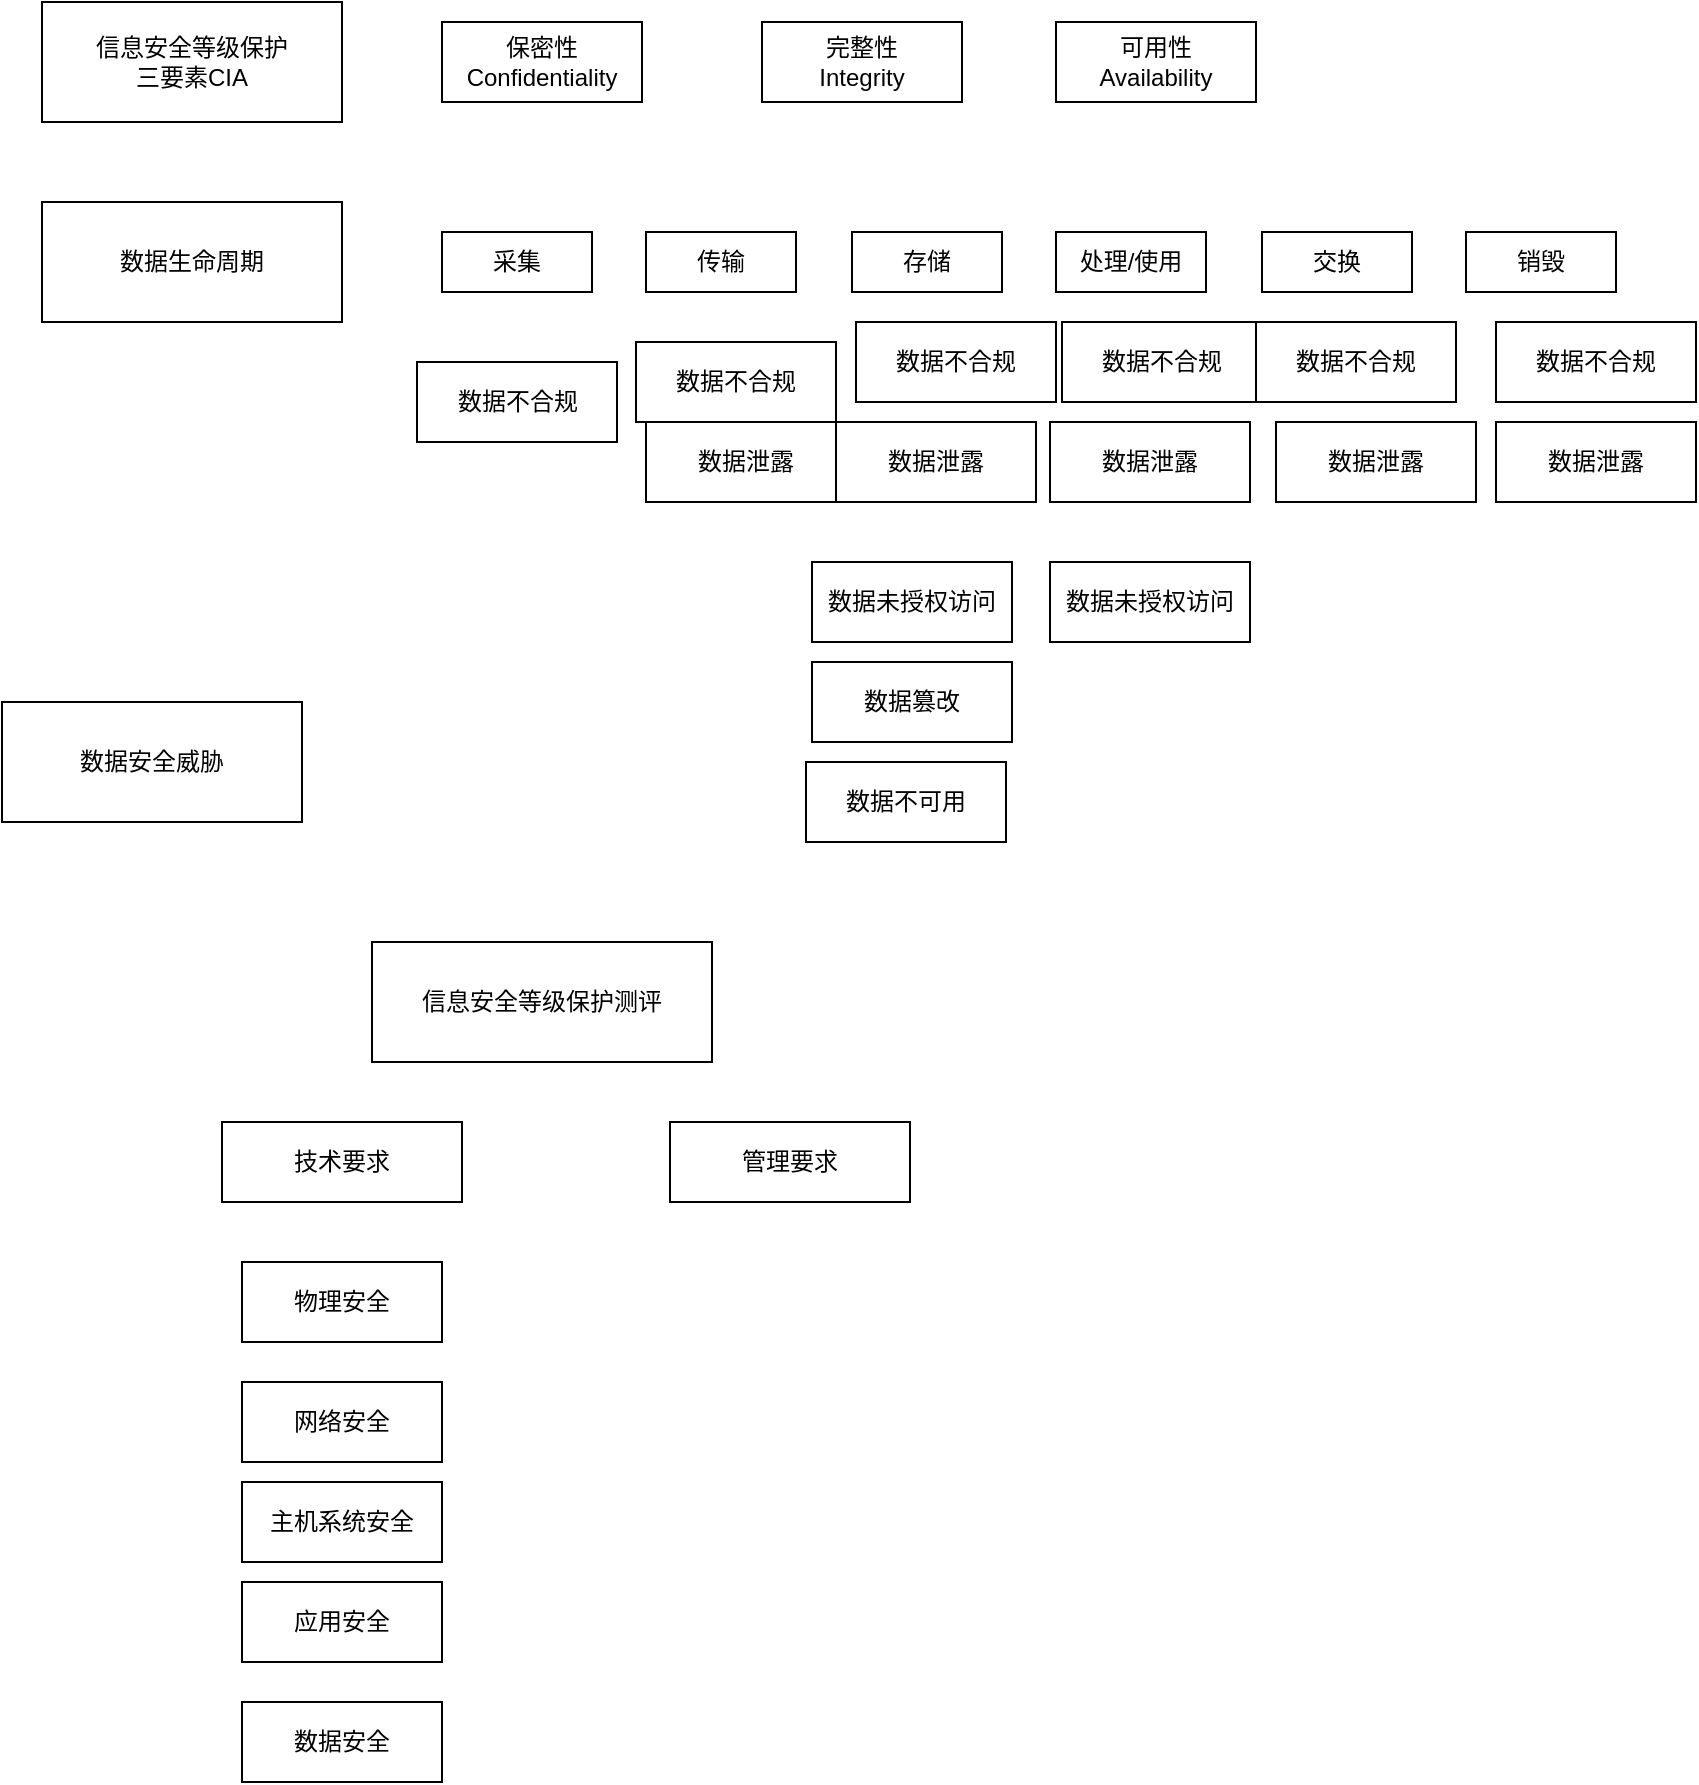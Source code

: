 <mxfile version="16.2.4" type="github">
  <diagram id="-JOhpaFIr6ul0aW_N_dZ" name="第 1 页">
    <mxGraphModel dx="1038" dy="579" grid="1" gridSize="10" guides="1" tooltips="1" connect="1" arrows="1" fold="1" page="1" pageScale="1" pageWidth="827" pageHeight="1169" math="0" shadow="0">
      <root>
        <mxCell id="0" />
        <mxCell id="1" parent="0" />
        <mxCell id="Qo1XsZpEyyAop7OG32ix-1" value="数据生命周期" style="rounded=0;whiteSpace=wrap;html=1;" parent="1" vertex="1">
          <mxGeometry x="40" y="130" width="150" height="60" as="geometry" />
        </mxCell>
        <mxCell id="Qo1XsZpEyyAop7OG32ix-2" value="采集" style="rounded=0;whiteSpace=wrap;html=1;" parent="1" vertex="1">
          <mxGeometry x="240" y="145" width="75" height="30" as="geometry" />
        </mxCell>
        <mxCell id="Qo1XsZpEyyAop7OG32ix-3" value="传输" style="rounded=0;whiteSpace=wrap;html=1;" parent="1" vertex="1">
          <mxGeometry x="342" y="145" width="75" height="30" as="geometry" />
        </mxCell>
        <mxCell id="Qo1XsZpEyyAop7OG32ix-4" value="存储" style="rounded=0;whiteSpace=wrap;html=1;" parent="1" vertex="1">
          <mxGeometry x="445" y="145" width="75" height="30" as="geometry" />
        </mxCell>
        <mxCell id="Qo1XsZpEyyAop7OG32ix-5" value="处理/使用" style="rounded=0;whiteSpace=wrap;html=1;" parent="1" vertex="1">
          <mxGeometry x="547" y="145" width="75" height="30" as="geometry" />
        </mxCell>
        <mxCell id="Qo1XsZpEyyAop7OG32ix-6" value="交换" style="rounded=0;whiteSpace=wrap;html=1;" parent="1" vertex="1">
          <mxGeometry x="650" y="145" width="75" height="30" as="geometry" />
        </mxCell>
        <mxCell id="Qo1XsZpEyyAop7OG32ix-7" value="销毁" style="rounded=0;whiteSpace=wrap;html=1;" parent="1" vertex="1">
          <mxGeometry x="752" y="145" width="75" height="30" as="geometry" />
        </mxCell>
        <mxCell id="Qo1XsZpEyyAop7OG32ix-8" value="信息安全等级保护&lt;br&gt;三要素CIA" style="rounded=0;whiteSpace=wrap;html=1;" parent="1" vertex="1">
          <mxGeometry x="40" y="30" width="150" height="60" as="geometry" />
        </mxCell>
        <mxCell id="Qo1XsZpEyyAop7OG32ix-9" value="保密性&lt;br&gt;Confidentiality" style="rounded=0;whiteSpace=wrap;html=1;" parent="1" vertex="1">
          <mxGeometry x="240" y="40" width="100" height="40" as="geometry" />
        </mxCell>
        <mxCell id="Qo1XsZpEyyAop7OG32ix-10" value="完整性&lt;br&gt;Integrity" style="rounded=0;whiteSpace=wrap;html=1;" parent="1" vertex="1">
          <mxGeometry x="400" y="40" width="100" height="40" as="geometry" />
        </mxCell>
        <mxCell id="Qo1XsZpEyyAop7OG32ix-11" value="可用性&lt;br&gt;Availability" style="rounded=0;whiteSpace=wrap;html=1;" parent="1" vertex="1">
          <mxGeometry x="547" y="40" width="100" height="40" as="geometry" />
        </mxCell>
        <mxCell id="BcR8lCa2Gur--fkkyS4Y-1" value="数据安全威胁" style="rounded=0;whiteSpace=wrap;html=1;" vertex="1" parent="1">
          <mxGeometry x="20" y="380" width="150" height="60" as="geometry" />
        </mxCell>
        <mxCell id="BcR8lCa2Gur--fkkyS4Y-2" value="数据不合规" style="rounded=0;whiteSpace=wrap;html=1;" vertex="1" parent="1">
          <mxGeometry x="227.5" y="210" width="100" height="40" as="geometry" />
        </mxCell>
        <mxCell id="BcR8lCa2Gur--fkkyS4Y-3" value="数据不可用" style="rounded=0;whiteSpace=wrap;html=1;" vertex="1" parent="1">
          <mxGeometry x="422" y="410" width="100" height="40" as="geometry" />
        </mxCell>
        <mxCell id="BcR8lCa2Gur--fkkyS4Y-4" value="数据未授权访问" style="rounded=0;whiteSpace=wrap;html=1;" vertex="1" parent="1">
          <mxGeometry x="425" y="310" width="100" height="40" as="geometry" />
        </mxCell>
        <mxCell id="BcR8lCa2Gur--fkkyS4Y-5" value="数据泄露" style="rounded=0;whiteSpace=wrap;html=1;" vertex="1" parent="1">
          <mxGeometry x="342" y="240" width="100" height="40" as="geometry" />
        </mxCell>
        <mxCell id="BcR8lCa2Gur--fkkyS4Y-6" value="数据篡改" style="rounded=0;whiteSpace=wrap;html=1;" vertex="1" parent="1">
          <mxGeometry x="425" y="360" width="100" height="40" as="geometry" />
        </mxCell>
        <mxCell id="BcR8lCa2Gur--fkkyS4Y-14" value="数据泄露" style="rounded=0;whiteSpace=wrap;html=1;" vertex="1" parent="1">
          <mxGeometry x="437" y="240" width="100" height="40" as="geometry" />
        </mxCell>
        <mxCell id="BcR8lCa2Gur--fkkyS4Y-15" value="数据泄露" style="rounded=0;whiteSpace=wrap;html=1;" vertex="1" parent="1">
          <mxGeometry x="544" y="240" width="100" height="40" as="geometry" />
        </mxCell>
        <mxCell id="BcR8lCa2Gur--fkkyS4Y-16" value="数据未授权访问" style="rounded=0;whiteSpace=wrap;html=1;" vertex="1" parent="1">
          <mxGeometry x="544" y="310" width="100" height="40" as="geometry" />
        </mxCell>
        <mxCell id="BcR8lCa2Gur--fkkyS4Y-17" value="数据泄露" style="rounded=0;whiteSpace=wrap;html=1;" vertex="1" parent="1">
          <mxGeometry x="657" y="240" width="100" height="40" as="geometry" />
        </mxCell>
        <mxCell id="BcR8lCa2Gur--fkkyS4Y-18" value="数据泄露" style="rounded=0;whiteSpace=wrap;html=1;" vertex="1" parent="1">
          <mxGeometry x="767" y="240" width="100" height="40" as="geometry" />
        </mxCell>
        <mxCell id="BcR8lCa2Gur--fkkyS4Y-19" value="数据不合规" style="rounded=0;whiteSpace=wrap;html=1;" vertex="1" parent="1">
          <mxGeometry x="337" y="200" width="100" height="40" as="geometry" />
        </mxCell>
        <mxCell id="BcR8lCa2Gur--fkkyS4Y-20" value="数据不合规" style="rounded=0;whiteSpace=wrap;html=1;" vertex="1" parent="1">
          <mxGeometry x="447" y="190" width="100" height="40" as="geometry" />
        </mxCell>
        <mxCell id="BcR8lCa2Gur--fkkyS4Y-21" value="数据不合规" style="rounded=0;whiteSpace=wrap;html=1;" vertex="1" parent="1">
          <mxGeometry x="550" y="190" width="100" height="40" as="geometry" />
        </mxCell>
        <mxCell id="BcR8lCa2Gur--fkkyS4Y-22" value="数据不合规" style="rounded=0;whiteSpace=wrap;html=1;" vertex="1" parent="1">
          <mxGeometry x="647" y="190" width="100" height="40" as="geometry" />
        </mxCell>
        <mxCell id="BcR8lCa2Gur--fkkyS4Y-23" value="数据不合规" style="rounded=0;whiteSpace=wrap;html=1;" vertex="1" parent="1">
          <mxGeometry x="767" y="190" width="100" height="40" as="geometry" />
        </mxCell>
        <mxCell id="BcR8lCa2Gur--fkkyS4Y-24" value="信息安全等级保护测评" style="rounded=0;whiteSpace=wrap;html=1;" vertex="1" parent="1">
          <mxGeometry x="205" y="500" width="170" height="60" as="geometry" />
        </mxCell>
        <mxCell id="BcR8lCa2Gur--fkkyS4Y-25" value="技术要求" style="rounded=0;whiteSpace=wrap;html=1;" vertex="1" parent="1">
          <mxGeometry x="130" y="590" width="120" height="40" as="geometry" />
        </mxCell>
        <mxCell id="BcR8lCa2Gur--fkkyS4Y-26" value="管理要求" style="rounded=0;whiteSpace=wrap;html=1;" vertex="1" parent="1">
          <mxGeometry x="354" y="590" width="120" height="40" as="geometry" />
        </mxCell>
        <mxCell id="BcR8lCa2Gur--fkkyS4Y-27" value="物理安全" style="rounded=0;whiteSpace=wrap;html=1;" vertex="1" parent="1">
          <mxGeometry x="140" y="660" width="100" height="40" as="geometry" />
        </mxCell>
        <mxCell id="BcR8lCa2Gur--fkkyS4Y-28" value="网络安全" style="rounded=0;whiteSpace=wrap;html=1;" vertex="1" parent="1">
          <mxGeometry x="140" y="720" width="100" height="40" as="geometry" />
        </mxCell>
        <mxCell id="BcR8lCa2Gur--fkkyS4Y-29" value="主机系统安全" style="rounded=0;whiteSpace=wrap;html=1;" vertex="1" parent="1">
          <mxGeometry x="140" y="770" width="100" height="40" as="geometry" />
        </mxCell>
        <mxCell id="BcR8lCa2Gur--fkkyS4Y-30" value="应用安全" style="rounded=0;whiteSpace=wrap;html=1;" vertex="1" parent="1">
          <mxGeometry x="140" y="820" width="100" height="40" as="geometry" />
        </mxCell>
        <mxCell id="BcR8lCa2Gur--fkkyS4Y-31" value="数据安全" style="rounded=0;whiteSpace=wrap;html=1;" vertex="1" parent="1">
          <mxGeometry x="140" y="880" width="100" height="40" as="geometry" />
        </mxCell>
      </root>
    </mxGraphModel>
  </diagram>
</mxfile>
